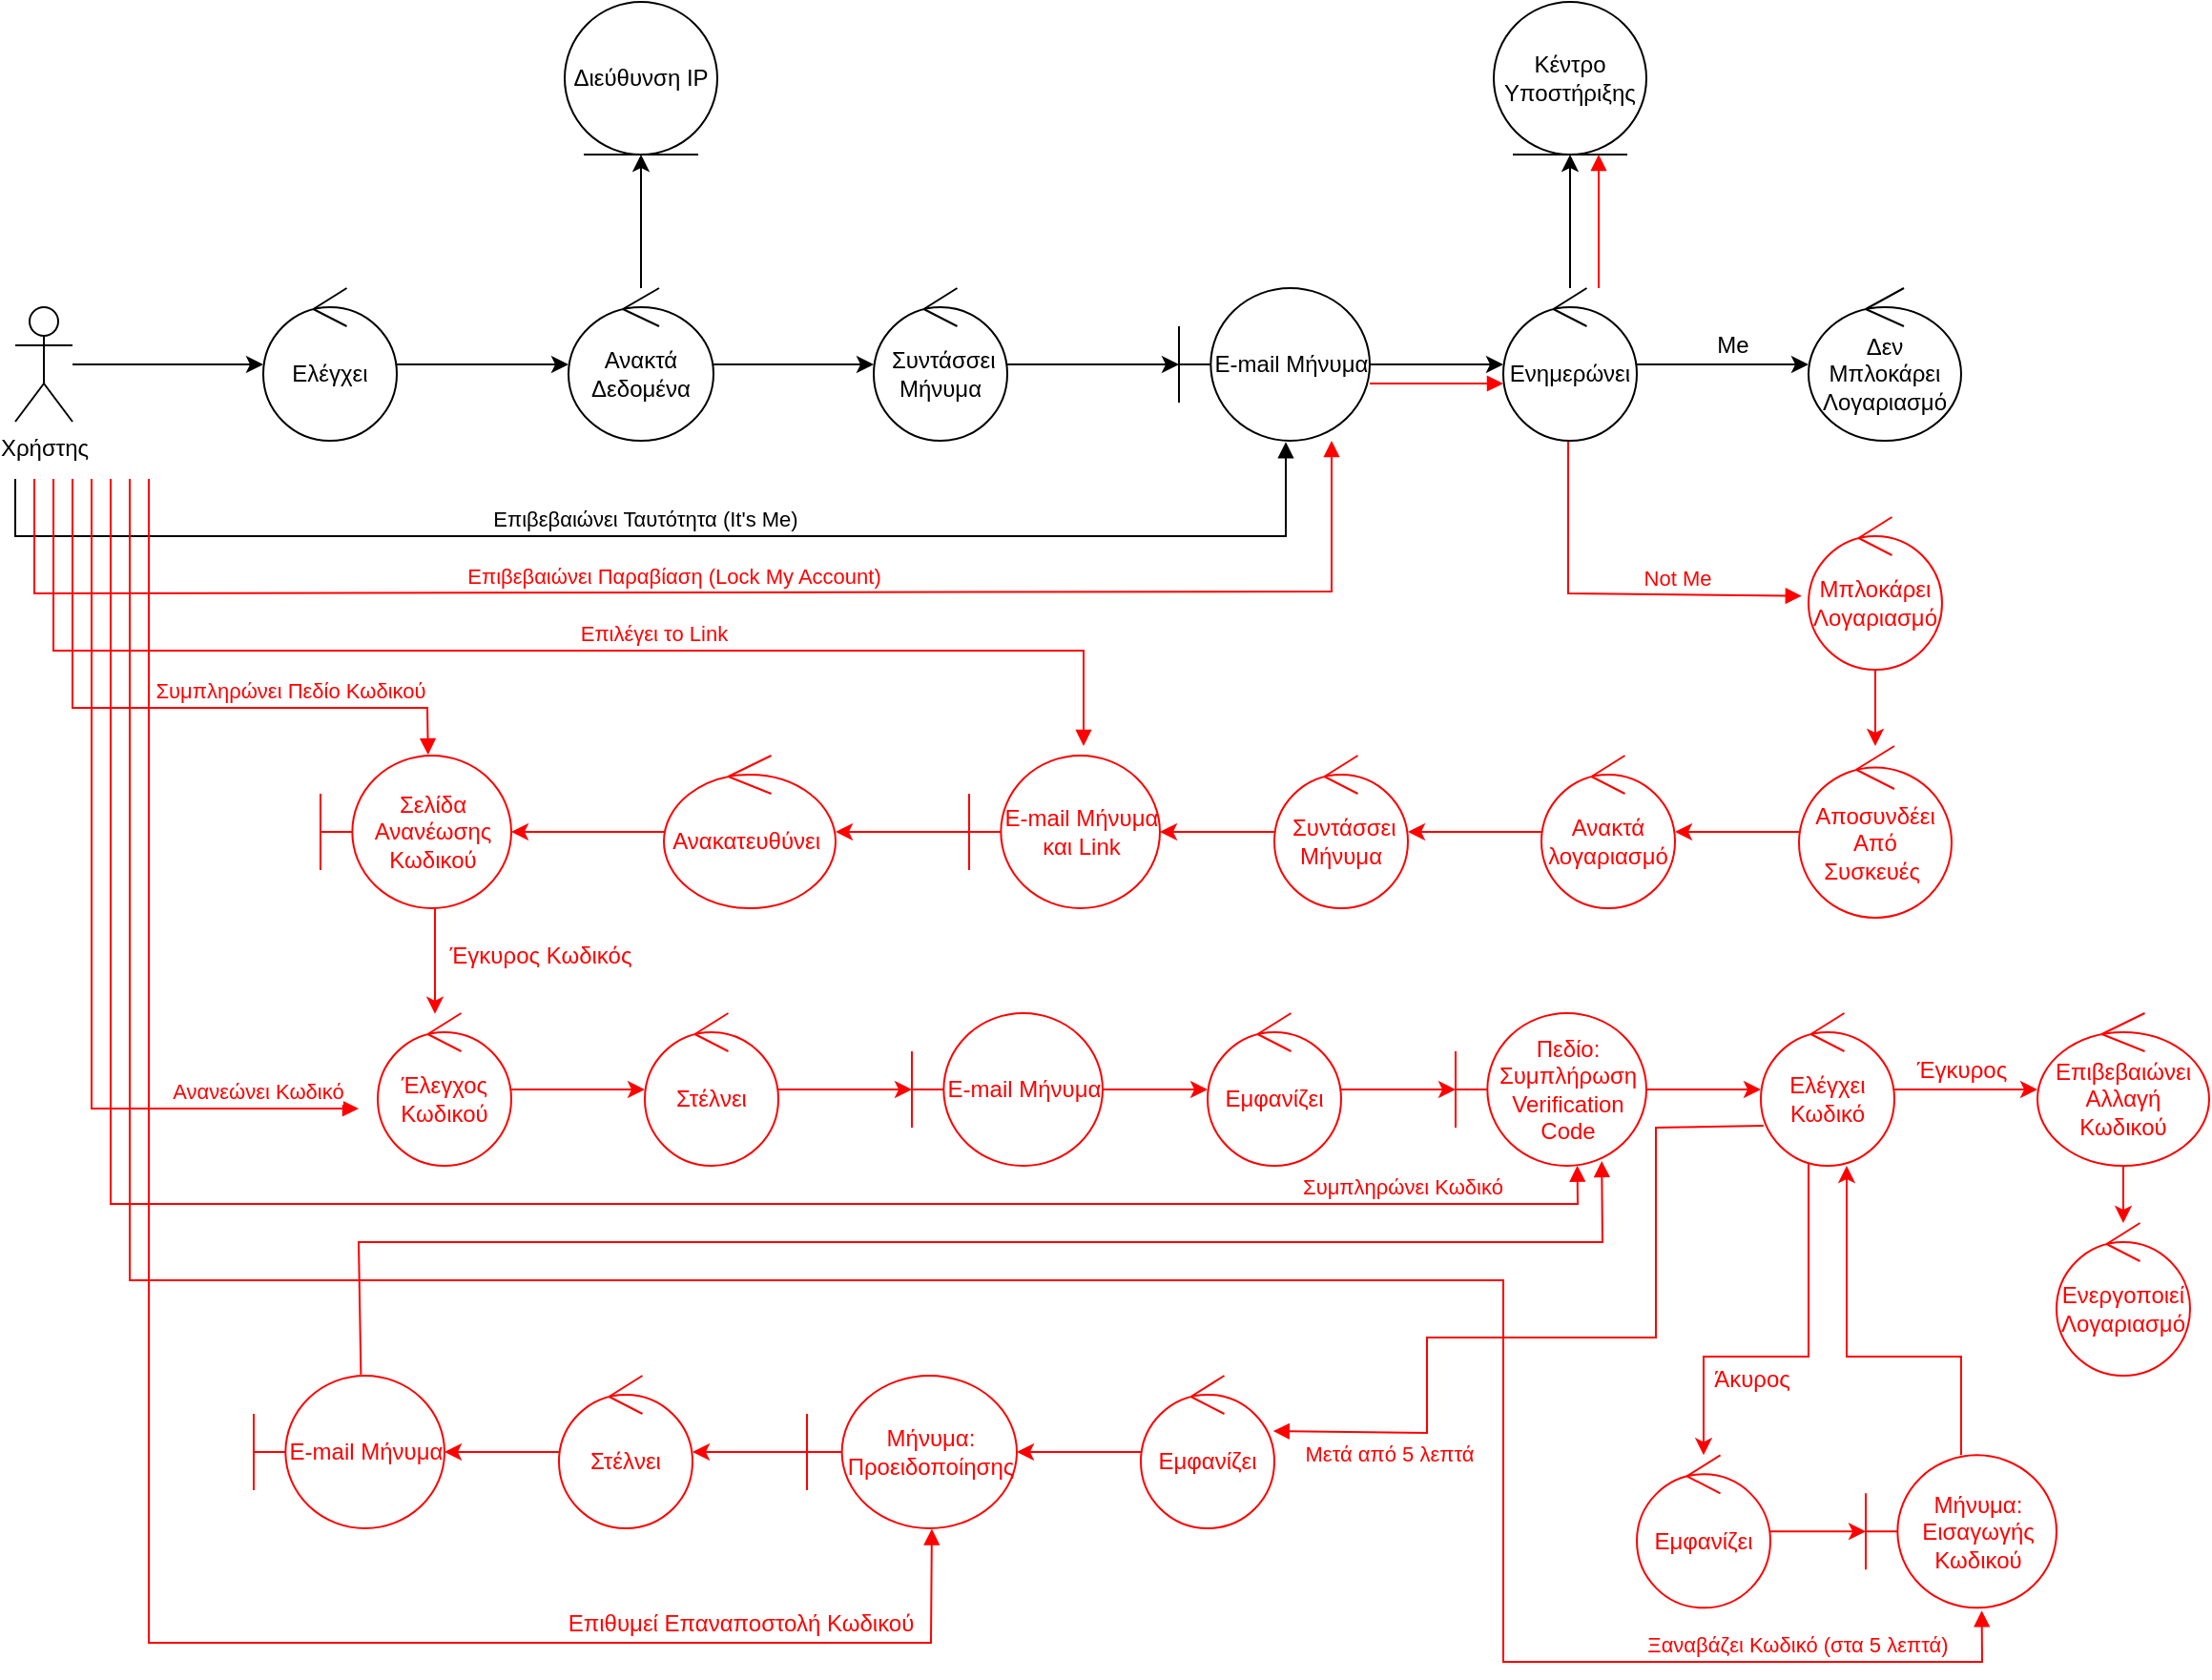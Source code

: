 <mxfile version="17.4.6" type="device"><diagram id="oQ6S-jpDpt1baX3qbN0C" name="Page-1"><mxGraphModel dx="1597" dy="842" grid="0" gridSize="10" guides="1" tooltips="1" connect="1" arrows="1" fold="1" page="0" pageScale="1" pageWidth="827" pageHeight="1169" math="0" shadow="0"><root><mxCell id="0"/><mxCell id="1" parent="0"/><mxCell id="LzJlQbJh16sx-IcuWloQ-4" value="" style="edgeStyle=orthogonalEdgeStyle;rounded=0;orthogonalLoop=1;jettySize=auto;html=1;" edge="1" parent="1" source="LzJlQbJh16sx-IcuWloQ-1" target="LzJlQbJh16sx-IcuWloQ-2"><mxGeometry relative="1" as="geometry"/></mxCell><mxCell id="LzJlQbJh16sx-IcuWloQ-1" value="Χρήστης&lt;br&gt;" style="shape=umlActor;verticalLabelPosition=bottom;verticalAlign=top;html=1;" vertex="1" parent="1"><mxGeometry x="100" y="210" width="30" height="60" as="geometry"/></mxCell><mxCell id="LzJlQbJh16sx-IcuWloQ-6" value="" style="edgeStyle=orthogonalEdgeStyle;rounded=0;orthogonalLoop=1;jettySize=auto;html=1;" edge="1" parent="1" source="LzJlQbJh16sx-IcuWloQ-2" target="LzJlQbJh16sx-IcuWloQ-5"><mxGeometry relative="1" as="geometry"/></mxCell><mxCell id="LzJlQbJh16sx-IcuWloQ-2" value="Ελέγχει" style="ellipse;shape=umlControl;whiteSpace=wrap;html=1;" vertex="1" parent="1"><mxGeometry x="230" y="200" width="70" height="80" as="geometry"/></mxCell><mxCell id="LzJlQbJh16sx-IcuWloQ-14" value="" style="edgeStyle=orthogonalEdgeStyle;rounded=0;orthogonalLoop=1;jettySize=auto;html=1;" edge="1" parent="1" source="LzJlQbJh16sx-IcuWloQ-3" target="LzJlQbJh16sx-IcuWloQ-13"><mxGeometry relative="1" as="geometry"/></mxCell><mxCell id="LzJlQbJh16sx-IcuWloQ-3" value="E-mail Μήνυμα" style="shape=umlBoundary;whiteSpace=wrap;html=1;" vertex="1" parent="1"><mxGeometry x="710" y="200" width="100" height="80" as="geometry"/></mxCell><mxCell id="LzJlQbJh16sx-IcuWloQ-9" value="" style="edgeStyle=orthogonalEdgeStyle;rounded=0;orthogonalLoop=1;jettySize=auto;html=1;" edge="1" parent="1" source="LzJlQbJh16sx-IcuWloQ-5" target="LzJlQbJh16sx-IcuWloQ-8"><mxGeometry relative="1" as="geometry"/></mxCell><mxCell id="LzJlQbJh16sx-IcuWloQ-10" value="" style="edgeStyle=orthogonalEdgeStyle;rounded=0;orthogonalLoop=1;jettySize=auto;html=1;" edge="1" parent="1" source="LzJlQbJh16sx-IcuWloQ-5" target="LzJlQbJh16sx-IcuWloQ-7"><mxGeometry relative="1" as="geometry"/></mxCell><mxCell id="LzJlQbJh16sx-IcuWloQ-5" value="Ανακτά Δεδομένα" style="ellipse;shape=umlControl;whiteSpace=wrap;html=1;" vertex="1" parent="1"><mxGeometry x="390" y="200" width="76" height="80" as="geometry"/></mxCell><mxCell id="LzJlQbJh16sx-IcuWloQ-11" value="" style="edgeStyle=orthogonalEdgeStyle;rounded=0;orthogonalLoop=1;jettySize=auto;html=1;" edge="1" parent="1" source="LzJlQbJh16sx-IcuWloQ-7" target="LzJlQbJh16sx-IcuWloQ-3"><mxGeometry relative="1" as="geometry"/></mxCell><mxCell id="LzJlQbJh16sx-IcuWloQ-7" value="&amp;nbsp;Συντάσσει Μήνυμα" style="ellipse;shape=umlControl;whiteSpace=wrap;html=1;" vertex="1" parent="1"><mxGeometry x="550" y="200" width="70" height="80" as="geometry"/></mxCell><mxCell id="LzJlQbJh16sx-IcuWloQ-8" value="Διεύθυνση IP" style="ellipse;shape=umlEntity;whiteSpace=wrap;html=1;" vertex="1" parent="1"><mxGeometry x="388" y="50" width="80" height="80" as="geometry"/></mxCell><mxCell id="LzJlQbJh16sx-IcuWloQ-12" value="Επιβεβαιώνει Ταυτότητα (It's Me)" style="html=1;verticalAlign=bottom;endArrow=block;rounded=0;entryX=0.56;entryY=1.008;entryDx=0;entryDy=0;entryPerimeter=0;" edge="1" parent="1" target="LzJlQbJh16sx-IcuWloQ-3"><mxGeometry x="-0.035" width="80" relative="1" as="geometry"><mxPoint x="100" y="300" as="sourcePoint"/><mxPoint x="710" y="310" as="targetPoint"/><Array as="points"><mxPoint x="100" y="330"/><mxPoint x="200" y="330"/><mxPoint x="766" y="330"/></Array><mxPoint as="offset"/></mxGeometry></mxCell><mxCell id="LzJlQbJh16sx-IcuWloQ-16" value="" style="edgeStyle=orthogonalEdgeStyle;rounded=0;orthogonalLoop=1;jettySize=auto;html=1;" edge="1" parent="1" source="LzJlQbJh16sx-IcuWloQ-13" target="LzJlQbJh16sx-IcuWloQ-15"><mxGeometry relative="1" as="geometry"/></mxCell><mxCell id="LzJlQbJh16sx-IcuWloQ-18" value="" style="edgeStyle=orthogonalEdgeStyle;rounded=0;orthogonalLoop=1;jettySize=auto;html=1;" edge="1" parent="1" source="LzJlQbJh16sx-IcuWloQ-13" target="LzJlQbJh16sx-IcuWloQ-17"><mxGeometry relative="1" as="geometry"/></mxCell><mxCell id="LzJlQbJh16sx-IcuWloQ-13" value="Ενημερώνει" style="ellipse;shape=umlControl;whiteSpace=wrap;html=1;" vertex="1" parent="1"><mxGeometry x="880" y="200" width="70" height="80" as="geometry"/></mxCell><mxCell id="LzJlQbJh16sx-IcuWloQ-15" value="Κέντρο Υποστήριξης" style="ellipse;shape=umlEntity;whiteSpace=wrap;html=1;" vertex="1" parent="1"><mxGeometry x="875" y="50" width="80" height="80" as="geometry"/></mxCell><mxCell id="LzJlQbJh16sx-IcuWloQ-17" value="Δεν Μπλοκάρει Λογαριασμό" style="ellipse;shape=umlControl;whiteSpace=wrap;html=1;" vertex="1" parent="1"><mxGeometry x="1040" y="200" width="80" height="80" as="geometry"/></mxCell><mxCell id="LzJlQbJh16sx-IcuWloQ-19" value="&lt;font color=&quot;#ff0000&quot;&gt;Επιβεβαιώνει Παραβίαση (Lock My Account)&lt;/font&gt;" style="html=1;verticalAlign=bottom;endArrow=block;rounded=0;strokeColor=#FF0000;" edge="1" parent="1"><mxGeometry x="-0.035" width="80" relative="1" as="geometry"><mxPoint x="110" y="300" as="sourcePoint"/><mxPoint x="790" y="280" as="targetPoint"/><Array as="points"><mxPoint x="110" y="360"/><mxPoint x="790" y="359"/></Array><mxPoint as="offset"/></mxGeometry></mxCell><mxCell id="LzJlQbJh16sx-IcuWloQ-20" value="" style="html=1;verticalAlign=bottom;endArrow=block;rounded=0;fontColor=#FF0000;strokeColor=#FF0000;" edge="1" parent="1"><mxGeometry width="80" relative="1" as="geometry"><mxPoint x="810" y="250" as="sourcePoint"/><mxPoint x="880" y="250" as="targetPoint"/></mxGeometry></mxCell><mxCell id="LzJlQbJh16sx-IcuWloQ-21" value="" style="html=1;verticalAlign=bottom;endArrow=block;rounded=0;fontColor=#FF0000;strokeColor=#FF0000;" edge="1" parent="1"><mxGeometry width="80" relative="1" as="geometry"><mxPoint x="930" y="200" as="sourcePoint"/><mxPoint x="930" y="130" as="targetPoint"/></mxGeometry></mxCell><mxCell id="LzJlQbJh16sx-IcuWloQ-22" value="&lt;font color=&quot;#000000&quot;&gt;Me&lt;/font&gt;" style="text;html=1;align=center;verticalAlign=middle;resizable=0;points=[];autosize=1;strokeColor=none;fillColor=none;fontColor=#FF0000;" vertex="1" parent="1"><mxGeometry x="985" y="220" width="30" height="20" as="geometry"/></mxCell><mxCell id="LzJlQbJh16sx-IcuWloQ-23" value="Not Me" style="html=1;verticalAlign=bottom;endArrow=block;rounded=0;fontColor=#FF0000;strokeColor=#FF0000;exitX=0.486;exitY=1.007;exitDx=0;exitDy=0;exitPerimeter=0;entryX=-0.051;entryY=0.517;entryDx=0;entryDy=0;entryPerimeter=0;" edge="1" parent="1" source="LzJlQbJh16sx-IcuWloQ-13" target="LzJlQbJh16sx-IcuWloQ-24"><mxGeometry x="0.353" width="80" relative="1" as="geometry"><mxPoint x="935" y="279" as="sourcePoint"/><mxPoint x="1020" y="360" as="targetPoint"/><Array as="points"><mxPoint x="914" y="360"/></Array><mxPoint as="offset"/></mxGeometry></mxCell><mxCell id="LzJlQbJh16sx-IcuWloQ-26" value="" style="edgeStyle=orthogonalEdgeStyle;rounded=0;orthogonalLoop=1;jettySize=auto;html=1;fontColor=#000000;strokeColor=#FF0000;" edge="1" parent="1" source="LzJlQbJh16sx-IcuWloQ-24" target="LzJlQbJh16sx-IcuWloQ-25"><mxGeometry relative="1" as="geometry"/></mxCell><mxCell id="LzJlQbJh16sx-IcuWloQ-24" value="Μπλοκάρει Λογαριασμό" style="ellipse;shape=umlControl;whiteSpace=wrap;html=1;fontColor=#FF0000;strokeColor=#FF0000;" vertex="1" parent="1"><mxGeometry x="1040" y="320" width="70" height="80" as="geometry"/></mxCell><mxCell id="LzJlQbJh16sx-IcuWloQ-28" value="" style="edgeStyle=orthogonalEdgeStyle;rounded=0;orthogonalLoop=1;jettySize=auto;html=1;fontColor=#000000;strokeColor=#FF0000;" edge="1" parent="1" source="LzJlQbJh16sx-IcuWloQ-25" target="LzJlQbJh16sx-IcuWloQ-27"><mxGeometry relative="1" as="geometry"/></mxCell><mxCell id="LzJlQbJh16sx-IcuWloQ-25" value="&lt;font color=&quot;#ff0000&quot;&gt;Αποσυνδέει Από Συσκευές&amp;nbsp;&lt;/font&gt;" style="ellipse;shape=umlControl;whiteSpace=wrap;html=1;fontColor=#000000;strokeColor=#FF0000;" vertex="1" parent="1"><mxGeometry x="1035" y="440" width="80" height="90" as="geometry"/></mxCell><mxCell id="LzJlQbJh16sx-IcuWloQ-31" value="" style="edgeStyle=orthogonalEdgeStyle;rounded=0;orthogonalLoop=1;jettySize=auto;html=1;fontColor=#000000;strokeColor=#FF0000;" edge="1" parent="1" source="LzJlQbJh16sx-IcuWloQ-27" target="LzJlQbJh16sx-IcuWloQ-29"><mxGeometry relative="1" as="geometry"/></mxCell><mxCell id="LzJlQbJh16sx-IcuWloQ-27" value="&lt;font color=&quot;#ff0000&quot;&gt;Ανακτά λογαριασμό&lt;/font&gt;" style="ellipse;shape=umlControl;whiteSpace=wrap;html=1;fontColor=#000000;strokeColor=#FF0000;" vertex="1" parent="1"><mxGeometry x="900" y="445" width="70" height="80" as="geometry"/></mxCell><mxCell id="LzJlQbJh16sx-IcuWloQ-32" value="" style="edgeStyle=orthogonalEdgeStyle;rounded=0;orthogonalLoop=1;jettySize=auto;html=1;fontColor=#000000;strokeColor=#FF0000;" edge="1" parent="1" source="LzJlQbJh16sx-IcuWloQ-29" target="LzJlQbJh16sx-IcuWloQ-30"><mxGeometry relative="1" as="geometry"/></mxCell><mxCell id="LzJlQbJh16sx-IcuWloQ-29" value="&lt;font color=&quot;#ff0000&quot;&gt;&amp;nbsp;Συντάσσει Μήνυμα&lt;/font&gt;" style="ellipse;shape=umlControl;whiteSpace=wrap;html=1;strokeColor=#FF0000;" vertex="1" parent="1"><mxGeometry x="760" y="445" width="70" height="80" as="geometry"/></mxCell><mxCell id="LzJlQbJh16sx-IcuWloQ-35" value="" style="edgeStyle=orthogonalEdgeStyle;rounded=0;orthogonalLoop=1;jettySize=auto;html=1;fontColor=#FF0000;strokeColor=#FF0000;" edge="1" parent="1" source="LzJlQbJh16sx-IcuWloQ-30" target="LzJlQbJh16sx-IcuWloQ-34"><mxGeometry relative="1" as="geometry"/></mxCell><mxCell id="LzJlQbJh16sx-IcuWloQ-30" value="&lt;font color=&quot;#ff0000&quot;&gt;E-mail Μήνυμα και Link&lt;/font&gt;" style="shape=umlBoundary;whiteSpace=wrap;html=1;strokeColor=#FF0000;" vertex="1" parent="1"><mxGeometry x="600" y="445" width="100" height="80" as="geometry"/></mxCell><mxCell id="LzJlQbJh16sx-IcuWloQ-33" value="&lt;font color=&quot;#ff0000&quot;&gt;Επιλέγει το Link&amp;nbsp;&lt;/font&gt;" style="html=1;verticalAlign=bottom;endArrow=block;rounded=0;strokeColor=#FF0000;" edge="1" parent="1"><mxGeometry x="0.194" width="80" relative="1" as="geometry"><mxPoint x="120" y="300" as="sourcePoint"/><mxPoint x="660" y="440" as="targetPoint"/><Array as="points"><mxPoint x="120" y="390"/><mxPoint x="660" y="390"/></Array><mxPoint as="offset"/></mxGeometry></mxCell><mxCell id="LzJlQbJh16sx-IcuWloQ-37" value="" style="edgeStyle=orthogonalEdgeStyle;rounded=0;orthogonalLoop=1;jettySize=auto;html=1;fontColor=#FF0000;strokeColor=#FF0000;" edge="1" parent="1" source="LzJlQbJh16sx-IcuWloQ-34" target="LzJlQbJh16sx-IcuWloQ-36"><mxGeometry relative="1" as="geometry"/></mxCell><mxCell id="LzJlQbJh16sx-IcuWloQ-34" value="Ανακατευθύνει&amp;nbsp;" style="ellipse;shape=umlControl;whiteSpace=wrap;html=1;fontColor=#FF0000;strokeColor=#FF0000;" vertex="1" parent="1"><mxGeometry x="440" y="445" width="90" height="80" as="geometry"/></mxCell><mxCell id="LzJlQbJh16sx-IcuWloQ-40" value="" style="edgeStyle=orthogonalEdgeStyle;rounded=0;orthogonalLoop=1;jettySize=auto;html=1;fontColor=#FF0000;strokeColor=#FF0000;" edge="1" parent="1" source="LzJlQbJh16sx-IcuWloQ-36" target="LzJlQbJh16sx-IcuWloQ-39"><mxGeometry relative="1" as="geometry"><Array as="points"><mxPoint x="320" y="550"/><mxPoint x="320" y="550"/></Array></mxGeometry></mxCell><mxCell id="LzJlQbJh16sx-IcuWloQ-36" value="Σελίδα Ανανέωσης Κωδικού" style="shape=umlBoundary;whiteSpace=wrap;html=1;fontColor=#FF0000;strokeColor=#FF0000;" vertex="1" parent="1"><mxGeometry x="260" y="445" width="100" height="80" as="geometry"/></mxCell><mxCell id="LzJlQbJh16sx-IcuWloQ-38" value="&lt;font color=&quot;#ff0000&quot;&gt;Συμπληρώνει Πεδίο Κωδικού&lt;/font&gt;" style="html=1;verticalAlign=bottom;endArrow=block;rounded=0;strokeColor=#FF0000;entryX=0.564;entryY=-0.005;entryDx=0;entryDy=0;entryPerimeter=0;" edge="1" parent="1" target="LzJlQbJh16sx-IcuWloQ-36"><mxGeometry x="0.417" width="80" relative="1" as="geometry"><mxPoint x="130" y="300" as="sourcePoint"/><mxPoint x="670" y="450" as="targetPoint"/><Array as="points"><mxPoint x="130" y="420"/><mxPoint x="316" y="420"/></Array><mxPoint as="offset"/></mxGeometry></mxCell><mxCell id="LzJlQbJh16sx-IcuWloQ-45" value="" style="edgeStyle=orthogonalEdgeStyle;rounded=0;orthogonalLoop=1;jettySize=auto;html=1;fontColor=#FF0000;strokeColor=#FF0000;" edge="1" parent="1" source="LzJlQbJh16sx-IcuWloQ-39" target="LzJlQbJh16sx-IcuWloQ-44"><mxGeometry relative="1" as="geometry"/></mxCell><mxCell id="LzJlQbJh16sx-IcuWloQ-39" value="Έλεγχος Κωδικού" style="ellipse;shape=umlControl;whiteSpace=wrap;html=1;fontColor=#FF0000;strokeColor=#FF0000;" vertex="1" parent="1"><mxGeometry x="290" y="580" width="70" height="80" as="geometry"/></mxCell><mxCell id="LzJlQbJh16sx-IcuWloQ-41" value="&lt;font color=&quot;#ff0000&quot;&gt;Ανανεώνει Κωδικό&lt;/font&gt;" style="html=1;verticalAlign=bottom;endArrow=block;rounded=0;strokeColor=#FF0000;" edge="1" parent="1"><mxGeometry x="0.773" width="80" relative="1" as="geometry"><mxPoint x="140" y="300" as="sourcePoint"/><mxPoint x="280" y="630" as="targetPoint"/><Array as="points"><mxPoint x="140" y="430"/><mxPoint x="140" y="630"/></Array><mxPoint as="offset"/></mxGeometry></mxCell><mxCell id="LzJlQbJh16sx-IcuWloQ-42" value="Έγκυρος Κωδικός" style="text;html=1;align=center;verticalAlign=middle;resizable=0;points=[];autosize=1;strokeColor=none;fillColor=none;fontColor=#FF0000;" vertex="1" parent="1"><mxGeometry x="320" y="540" width="110" height="20" as="geometry"/></mxCell><mxCell id="LzJlQbJh16sx-IcuWloQ-47" value="" style="edgeStyle=orthogonalEdgeStyle;rounded=0;orthogonalLoop=1;jettySize=auto;html=1;fontColor=#FF0000;strokeColor=#FF0000;" edge="1" parent="1" source="LzJlQbJh16sx-IcuWloQ-44" target="LzJlQbJh16sx-IcuWloQ-46"><mxGeometry relative="1" as="geometry"/></mxCell><mxCell id="LzJlQbJh16sx-IcuWloQ-44" value="Στέλνει" style="ellipse;shape=umlControl;whiteSpace=wrap;html=1;fontColor=#FF0000;strokeColor=#FF0000;" vertex="1" parent="1"><mxGeometry x="430" y="580" width="70" height="80" as="geometry"/></mxCell><mxCell id="LzJlQbJh16sx-IcuWloQ-49" value="" style="edgeStyle=orthogonalEdgeStyle;rounded=0;orthogonalLoop=1;jettySize=auto;html=1;fontColor=#FF0000;strokeColor=#FF0000;" edge="1" parent="1" source="LzJlQbJh16sx-IcuWloQ-46" target="LzJlQbJh16sx-IcuWloQ-48"><mxGeometry relative="1" as="geometry"/></mxCell><mxCell id="LzJlQbJh16sx-IcuWloQ-46" value="E-mail Μήνυμα" style="shape=umlBoundary;whiteSpace=wrap;html=1;fontColor=#FF0000;strokeColor=#FF0000;" vertex="1" parent="1"><mxGeometry x="570" y="580" width="100" height="80" as="geometry"/></mxCell><mxCell id="LzJlQbJh16sx-IcuWloQ-51" value="" style="edgeStyle=orthogonalEdgeStyle;rounded=0;orthogonalLoop=1;jettySize=auto;html=1;fontColor=#FF0000;strokeColor=#FF0000;" edge="1" parent="1" source="LzJlQbJh16sx-IcuWloQ-48" target="LzJlQbJh16sx-IcuWloQ-50"><mxGeometry relative="1" as="geometry"/></mxCell><mxCell id="LzJlQbJh16sx-IcuWloQ-48" value="Εμφανίζει" style="ellipse;shape=umlControl;whiteSpace=wrap;html=1;fontColor=#FF0000;strokeColor=#FF0000;" vertex="1" parent="1"><mxGeometry x="725" y="580" width="70" height="80" as="geometry"/></mxCell><mxCell id="LzJlQbJh16sx-IcuWloQ-54" value="" style="edgeStyle=orthogonalEdgeStyle;rounded=0;orthogonalLoop=1;jettySize=auto;html=1;fontColor=#FF0000;strokeColor=#FF0000;" edge="1" parent="1" source="LzJlQbJh16sx-IcuWloQ-50" target="LzJlQbJh16sx-IcuWloQ-53"><mxGeometry relative="1" as="geometry"/></mxCell><mxCell id="LzJlQbJh16sx-IcuWloQ-50" value="&lt;span style=&quot;color: rgb(255 , 0 , 0)&quot;&gt;Πεδίο:&lt;/span&gt;&lt;br style=&quot;color: rgb(255 , 0 , 0)&quot;&gt;&lt;span style=&quot;color: rgb(255 , 0 , 0)&quot;&gt;Συμπλήρωση Verification Code&lt;/span&gt;" style="shape=umlBoundary;whiteSpace=wrap;html=1;strokeColor=#FF0000;" vertex="1" parent="1"><mxGeometry x="855" y="580" width="100" height="80" as="geometry"/></mxCell><mxCell id="LzJlQbJh16sx-IcuWloQ-52" value="&lt;font color=&quot;#ff0000&quot;&gt;Συμπληρώνει Κωδικό&lt;/font&gt;" style="html=1;verticalAlign=bottom;endArrow=block;rounded=0;strokeColor=#FF0000;entryX=0.638;entryY=0.998;entryDx=0;entryDy=0;entryPerimeter=0;" edge="1" parent="1" target="LzJlQbJh16sx-IcuWloQ-50"><mxGeometry x="0.807" width="80" relative="1" as="geometry"><mxPoint x="150" y="300" as="sourcePoint"/><mxPoint x="630" y="660" as="targetPoint"/><Array as="points"><mxPoint x="150" y="440"/><mxPoint x="150" y="680"/><mxPoint x="919" y="680"/></Array><mxPoint as="offset"/></mxGeometry></mxCell><mxCell id="LzJlQbJh16sx-IcuWloQ-56" value="" style="edgeStyle=orthogonalEdgeStyle;rounded=0;orthogonalLoop=1;jettySize=auto;html=1;fontColor=#FF0000;strokeColor=#FF0000;" edge="1" parent="1" source="LzJlQbJh16sx-IcuWloQ-53" target="LzJlQbJh16sx-IcuWloQ-55"><mxGeometry relative="1" as="geometry"/></mxCell><mxCell id="LzJlQbJh16sx-IcuWloQ-61" value="" style="edgeStyle=orthogonalEdgeStyle;rounded=0;orthogonalLoop=1;jettySize=auto;html=1;fontColor=#FF0000;strokeColor=#FF0000;" edge="1" parent="1" source="LzJlQbJh16sx-IcuWloQ-53" target="LzJlQbJh16sx-IcuWloQ-60"><mxGeometry relative="1" as="geometry"><mxPoint x="1040" y="700" as="sourcePoint"/><Array as="points"><mxPoint x="1040" y="760"/><mxPoint x="985" y="760"/></Array></mxGeometry></mxCell><mxCell id="LzJlQbJh16sx-IcuWloQ-53" value="Ελέγχει Κωδικό" style="ellipse;shape=umlControl;whiteSpace=wrap;html=1;fontColor=#FF0000;strokeColor=#FF0000;" vertex="1" parent="1"><mxGeometry x="1015" y="580" width="70" height="80" as="geometry"/></mxCell><mxCell id="LzJlQbJh16sx-IcuWloQ-58" value="" style="edgeStyle=orthogonalEdgeStyle;rounded=0;orthogonalLoop=1;jettySize=auto;html=1;fontColor=#FF0000;strokeColor=#FF0000;" edge="1" parent="1" source="LzJlQbJh16sx-IcuWloQ-55" target="LzJlQbJh16sx-IcuWloQ-57"><mxGeometry relative="1" as="geometry"/></mxCell><mxCell id="LzJlQbJh16sx-IcuWloQ-55" value="Επιβεβαιώνει Αλλαγή Κωδικού" style="ellipse;shape=umlControl;whiteSpace=wrap;html=1;fontColor=#FF0000;strokeColor=#FF0000;" vertex="1" parent="1"><mxGeometry x="1160" y="580" width="90" height="80" as="geometry"/></mxCell><mxCell id="LzJlQbJh16sx-IcuWloQ-57" value="Ενεργοποιεί Λογαριασμό" style="ellipse;shape=umlControl;whiteSpace=wrap;html=1;fontColor=#FF0000;strokeColor=#FF0000;" vertex="1" parent="1"><mxGeometry x="1170" y="690" width="70" height="80" as="geometry"/></mxCell><mxCell id="LzJlQbJh16sx-IcuWloQ-59" value="Έγκυρος" style="text;html=1;align=center;verticalAlign=middle;resizable=0;points=[];autosize=1;strokeColor=none;fillColor=none;fontColor=#FF0000;" vertex="1" parent="1"><mxGeometry x="1090" y="600" width="60" height="20" as="geometry"/></mxCell><mxCell id="LzJlQbJh16sx-IcuWloQ-64" value="" style="edgeStyle=orthogonalEdgeStyle;rounded=0;orthogonalLoop=1;jettySize=auto;html=1;fontColor=#FF0000;strokeColor=#FF0000;" edge="1" parent="1" source="LzJlQbJh16sx-IcuWloQ-60" target="LzJlQbJh16sx-IcuWloQ-63"><mxGeometry relative="1" as="geometry"/></mxCell><mxCell id="LzJlQbJh16sx-IcuWloQ-60" value="Εμφανίζει" style="ellipse;shape=umlControl;whiteSpace=wrap;html=1;fontColor=#FF0000;strokeColor=#FF0000;" vertex="1" parent="1"><mxGeometry x="950" y="811.67" width="70" height="80" as="geometry"/></mxCell><mxCell id="LzJlQbJh16sx-IcuWloQ-62" value="Άκυρος" style="text;html=1;align=center;verticalAlign=middle;resizable=0;points=[];autosize=1;strokeColor=none;fillColor=none;fontColor=#FF0000;" vertex="1" parent="1"><mxGeometry x="980" y="761.67" width="60" height="20" as="geometry"/></mxCell><mxCell id="LzJlQbJh16sx-IcuWloQ-66" value="" style="edgeStyle=orthogonalEdgeStyle;rounded=0;orthogonalLoop=1;jettySize=auto;html=1;fontColor=#FF0000;strokeColor=#FF0000;" edge="1" parent="1" source="LzJlQbJh16sx-IcuWloQ-63"><mxGeometry relative="1" as="geometry"><mxPoint x="1060" y="660" as="targetPoint"/><Array as="points"><mxPoint x="1120" y="760"/><mxPoint x="1060" y="760"/><mxPoint x="1060" y="662"/></Array></mxGeometry></mxCell><mxCell id="LzJlQbJh16sx-IcuWloQ-63" value="Μήνυμα: Εισαγωγής Κωδικού" style="shape=umlBoundary;whiteSpace=wrap;html=1;fontColor=#FF0000;strokeColor=#FF0000;" vertex="1" parent="1"><mxGeometry x="1070" y="811.67" width="100" height="80" as="geometry"/></mxCell><mxCell id="LzJlQbJh16sx-IcuWloQ-65" value="&lt;font color=&quot;#ff0000&quot;&gt;Ξαναβάζει Κωδικό (στα 5 λεπτά)&lt;/font&gt;" style="html=1;verticalAlign=bottom;endArrow=block;rounded=0;strokeColor=#FF0000;entryX=0.608;entryY=1.018;entryDx=0;entryDy=0;entryPerimeter=0;" edge="1" parent="1" target="LzJlQbJh16sx-IcuWloQ-63"><mxGeometry x="0.846" width="80" relative="1" as="geometry"><mxPoint x="160" y="300" as="sourcePoint"/><mxPoint x="1160" y="810" as="targetPoint"/><Array as="points"><mxPoint x="160" y="450"/><mxPoint x="160" y="720"/><mxPoint x="880" y="720"/><mxPoint x="880" y="920"/><mxPoint x="1131" y="920"/></Array><mxPoint as="offset"/></mxGeometry></mxCell><mxCell id="LzJlQbJh16sx-IcuWloQ-70" value="" style="edgeStyle=orthogonalEdgeStyle;rounded=0;orthogonalLoop=1;jettySize=auto;html=1;fontColor=#FF0000;strokeColor=#FF0000;" edge="1" parent="1" source="LzJlQbJh16sx-IcuWloQ-67" target="LzJlQbJh16sx-IcuWloQ-69"><mxGeometry relative="1" as="geometry"/></mxCell><mxCell id="LzJlQbJh16sx-IcuWloQ-67" value="Εμφανίζει" style="ellipse;shape=umlControl;whiteSpace=wrap;html=1;fontColor=#FF0000;strokeColor=#FF0000;" vertex="1" parent="1"><mxGeometry x="690" y="770" width="70" height="80" as="geometry"/></mxCell><mxCell id="LzJlQbJh16sx-IcuWloQ-68" value="Μετά από 5 λεπτά" style="html=1;verticalAlign=bottom;endArrow=block;rounded=0;fontColor=#FF0000;strokeColor=#FF0000;entryX=0.991;entryY=0.363;entryDx=0;entryDy=0;entryPerimeter=0;exitX=0.02;exitY=0.738;exitDx=0;exitDy=0;exitPerimeter=0;" edge="1" parent="1" source="LzJlQbJh16sx-IcuWloQ-53" target="LzJlQbJh16sx-IcuWloQ-67"><mxGeometry x="0.708" y="20" width="80" relative="1" as="geometry"><mxPoint x="770" y="770" as="sourcePoint"/><mxPoint x="850" y="770" as="targetPoint"/><Array as="points"><mxPoint x="960" y="640"/><mxPoint x="960" y="680"/><mxPoint x="960" y="750"/><mxPoint x="840" y="750"/><mxPoint x="840" y="800"/></Array><mxPoint as="offset"/></mxGeometry></mxCell><mxCell id="LzJlQbJh16sx-IcuWloQ-75" value="" style="edgeStyle=orthogonalEdgeStyle;rounded=0;orthogonalLoop=1;jettySize=auto;html=1;fontColor=#FF0000;strokeColor=#FF0000;" edge="1" parent="1" source="LzJlQbJh16sx-IcuWloQ-69" target="LzJlQbJh16sx-IcuWloQ-71"><mxGeometry relative="1" as="geometry"/></mxCell><mxCell id="LzJlQbJh16sx-IcuWloQ-69" value="Μήνυμα: Προειδοποίησης" style="shape=umlBoundary;whiteSpace=wrap;html=1;fontColor=#FF0000;strokeColor=#FF0000;" vertex="1" parent="1"><mxGeometry x="515" y="770" width="110" height="80" as="geometry"/></mxCell><mxCell id="LzJlQbJh16sx-IcuWloQ-76" value="" style="edgeStyle=orthogonalEdgeStyle;rounded=0;orthogonalLoop=1;jettySize=auto;html=1;fontColor=#FF0000;strokeColor=#FF0000;" edge="1" parent="1" source="LzJlQbJh16sx-IcuWloQ-71" target="LzJlQbJh16sx-IcuWloQ-74"><mxGeometry relative="1" as="geometry"/></mxCell><mxCell id="LzJlQbJh16sx-IcuWloQ-71" value="Στέλνει" style="ellipse;shape=umlControl;whiteSpace=wrap;html=1;fontColor=#FF0000;strokeColor=#FF0000;" vertex="1" parent="1"><mxGeometry x="385" y="770" width="70" height="80" as="geometry"/></mxCell><mxCell id="LzJlQbJh16sx-IcuWloQ-74" value="E-mail Μήνυμα" style="shape=umlBoundary;whiteSpace=wrap;html=1;fontColor=#FF0000;strokeColor=#FF0000;" vertex="1" parent="1"><mxGeometry x="225" y="770" width="100" height="80" as="geometry"/></mxCell><mxCell id="LzJlQbJh16sx-IcuWloQ-77" value="" style="html=1;verticalAlign=bottom;endArrow=block;rounded=0;strokeColor=#FF0000;entryX=0.595;entryY=1.003;entryDx=0;entryDy=0;entryPerimeter=0;" edge="1" parent="1" target="LzJlQbJh16sx-IcuWloQ-69"><mxGeometry x="0.773" width="80" relative="1" as="geometry"><mxPoint x="170" y="300" as="sourcePoint"/><mxPoint x="580" y="860" as="targetPoint"/><Array as="points"><mxPoint x="170" y="430"/><mxPoint x="170" y="910"/><mxPoint x="580" y="910"/></Array><mxPoint as="offset"/></mxGeometry></mxCell><mxCell id="LzJlQbJh16sx-IcuWloQ-78" value="Επιθυμεί Επαναποστολή Κωδικού" style="text;html=1;align=center;verticalAlign=middle;resizable=0;points=[];autosize=1;strokeColor=none;fillColor=none;fontColor=#FF0000;" vertex="1" parent="1"><mxGeometry x="380" y="890" width="200" height="20" as="geometry"/></mxCell><mxCell id="LzJlQbJh16sx-IcuWloQ-79" value="" style="html=1;verticalAlign=bottom;endArrow=block;rounded=0;fontColor=#FF0000;strokeColor=#FF0000;exitX=0.562;exitY=-0.007;exitDx=0;exitDy=0;exitPerimeter=0;entryX=0.766;entryY=0.968;entryDx=0;entryDy=0;entryPerimeter=0;" edge="1" parent="1" source="LzJlQbJh16sx-IcuWloQ-74" target="LzJlQbJh16sx-IcuWloQ-50"><mxGeometry width="80" relative="1" as="geometry"><mxPoint x="450" y="680" as="sourcePoint"/><mxPoint x="870" y="690" as="targetPoint"/><Array as="points"><mxPoint x="280" y="700"/><mxPoint x="932" y="700"/></Array></mxGeometry></mxCell></root></mxGraphModel></diagram></mxfile>